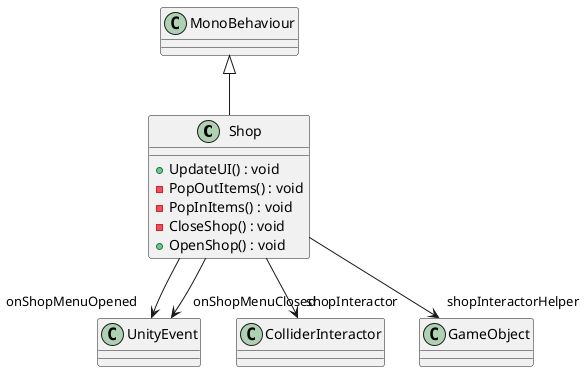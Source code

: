 @startuml
class Shop {
    + UpdateUI() : void
    - PopOutItems() : void
    - PopInItems() : void
    - CloseShop() : void
    + OpenShop() : void
}
MonoBehaviour <|-- Shop
Shop --> "onShopMenuOpened" UnityEvent
Shop --> "onShopMenuClosed" UnityEvent
Shop --> "shopInteractor" ColliderInteractor
Shop --> "shopInteractorHelper" GameObject
@enduml
